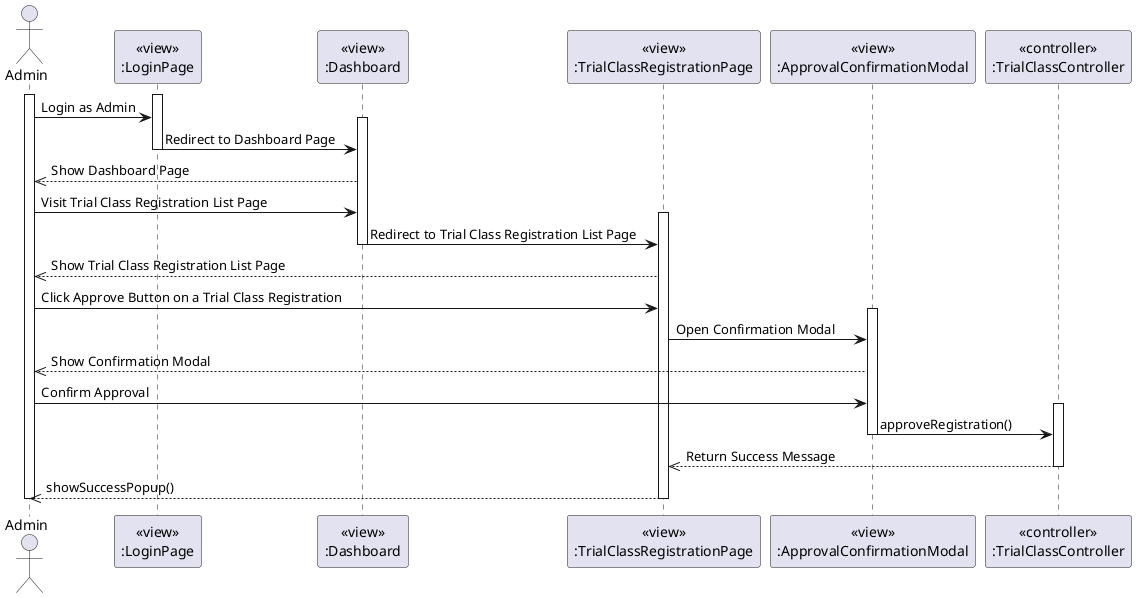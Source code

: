 @startuml ApproveTrialClassRegistration
actor Admin
participant LoginPageView [
  <<view>>
  :LoginPage
]

participant DashboardView [
  <<view>>
  :Dashboard
]

participant TrialClassRegistrationView [
  <<view>>
  :TrialClassRegistrationPage
]

participant ApprovalConfirmationModalView [
  <<view>>
  :ApprovalConfirmationModal
]

participant TrialClassController [
  <<controller>>
  :TrialClassController
]

activate Admin
activate LoginPageView
Admin -> LoginPageView: Login as Admin
activate DashboardView
LoginPageView -> DashboardView: Redirect to Dashboard Page
deactivate LoginPageView

DashboardView -->> Admin: Show Dashboard Page

Admin -> DashboardView: Visit Trial Class Registration List Page
activate TrialClassRegistrationView
DashboardView -> TrialClassRegistrationView: Redirect to Trial Class Registration List Page
deactivate DashboardView

TrialClassRegistrationView -->> Admin: Show Trial Class Registration List Page

Admin -> TrialClassRegistrationView: Click Approve Button on a Trial Class Registration
activate ApprovalConfirmationModalView
TrialClassRegistrationView -> ApprovalConfirmationModalView: Open Confirmation Modal
ApprovalConfirmationModalView -->> Admin: Show Confirmation Modal
Admin -> ApprovalConfirmationModalView: Confirm Approval
activate TrialClassController
ApprovalConfirmationModalView -> TrialClassController: approveRegistration()
deactivate ApprovalConfirmationModalView

TrialClassController -->> TrialClassRegistrationView: Return Success Message
deactivate TrialClassController
TrialClassRegistrationView -->> Admin: showSuccessPopup()

deactivate Admin
deactivate TrialClassRegistrationView
@enduml
